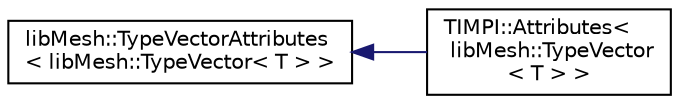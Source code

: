 digraph "类继承关系图"
{
 // INTERACTIVE_SVG=YES
  edge [fontname="Helvetica",fontsize="10",labelfontname="Helvetica",labelfontsize="10"];
  node [fontname="Helvetica",fontsize="10",shape=record];
  rankdir="LR";
  Node1 [label="libMesh::TypeVectorAttributes\l\< libMesh::TypeVector\< T \> \>",height=0.2,width=0.4,color="black", fillcolor="white", style="filled",URL="$structlibMesh_1_1TypeVectorAttributes.html"];
  Node1 -> Node2 [dir="back",color="midnightblue",fontsize="10",style="solid",fontname="Helvetica"];
  Node2 [label="TIMPI::Attributes\<\l libMesh::TypeVector\l\< T \> \>",height=0.2,width=0.4,color="black", fillcolor="white", style="filled",URL="$classTIMPI_1_1Attributes_3_01libMesh_1_1TypeVector_3_01T_01_4_01_4.html"];
}
